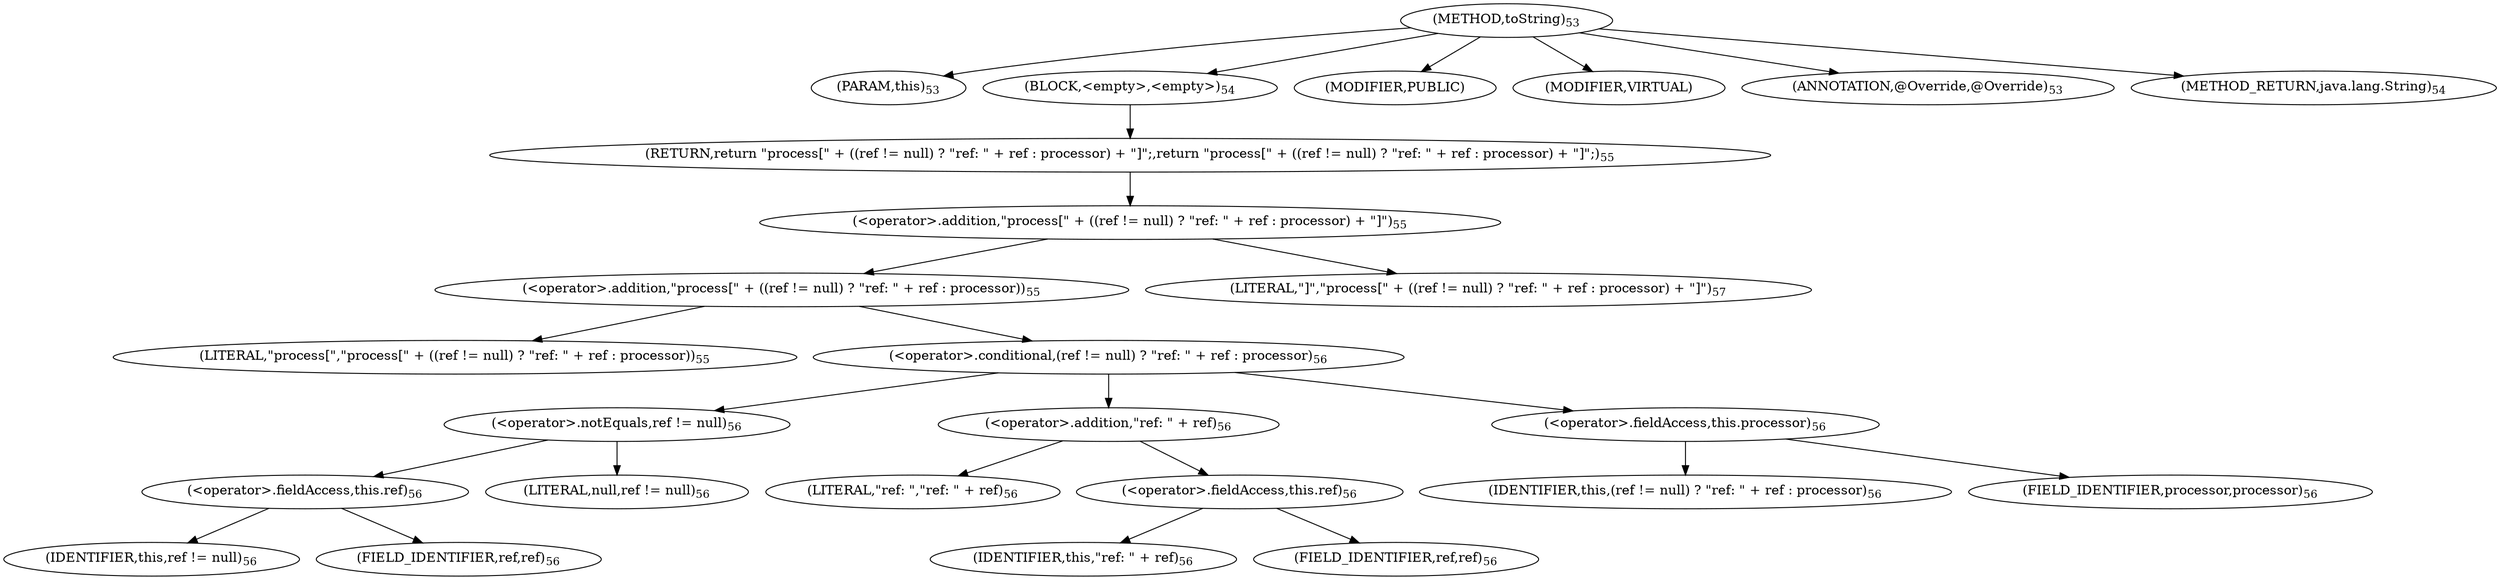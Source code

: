 digraph "toString" {  
"51" [label = <(METHOD,toString)<SUB>53</SUB>> ]
"52" [label = <(PARAM,this)<SUB>53</SUB>> ]
"53" [label = <(BLOCK,&lt;empty&gt;,&lt;empty&gt;)<SUB>54</SUB>> ]
"54" [label = <(RETURN,return &quot;process[&quot; + ((ref != null) ? &quot;ref: &quot; + ref : processor) + &quot;]&quot;;,return &quot;process[&quot; + ((ref != null) ? &quot;ref: &quot; + ref : processor) + &quot;]&quot;;)<SUB>55</SUB>> ]
"55" [label = <(&lt;operator&gt;.addition,&quot;process[&quot; + ((ref != null) ? &quot;ref: &quot; + ref : processor) + &quot;]&quot;)<SUB>55</SUB>> ]
"56" [label = <(&lt;operator&gt;.addition,&quot;process[&quot; + ((ref != null) ? &quot;ref: &quot; + ref : processor))<SUB>55</SUB>> ]
"57" [label = <(LITERAL,&quot;process[&quot;,&quot;process[&quot; + ((ref != null) ? &quot;ref: &quot; + ref : processor))<SUB>55</SUB>> ]
"58" [label = <(&lt;operator&gt;.conditional,(ref != null) ? &quot;ref: &quot; + ref : processor)<SUB>56</SUB>> ]
"59" [label = <(&lt;operator&gt;.notEquals,ref != null)<SUB>56</SUB>> ]
"60" [label = <(&lt;operator&gt;.fieldAccess,this.ref)<SUB>56</SUB>> ]
"61" [label = <(IDENTIFIER,this,ref != null)<SUB>56</SUB>> ]
"62" [label = <(FIELD_IDENTIFIER,ref,ref)<SUB>56</SUB>> ]
"63" [label = <(LITERAL,null,ref != null)<SUB>56</SUB>> ]
"64" [label = <(&lt;operator&gt;.addition,&quot;ref: &quot; + ref)<SUB>56</SUB>> ]
"65" [label = <(LITERAL,&quot;ref: &quot;,&quot;ref: &quot; + ref)<SUB>56</SUB>> ]
"66" [label = <(&lt;operator&gt;.fieldAccess,this.ref)<SUB>56</SUB>> ]
"67" [label = <(IDENTIFIER,this,&quot;ref: &quot; + ref)<SUB>56</SUB>> ]
"68" [label = <(FIELD_IDENTIFIER,ref,ref)<SUB>56</SUB>> ]
"69" [label = <(&lt;operator&gt;.fieldAccess,this.processor)<SUB>56</SUB>> ]
"70" [label = <(IDENTIFIER,this,(ref != null) ? &quot;ref: &quot; + ref : processor)<SUB>56</SUB>> ]
"71" [label = <(FIELD_IDENTIFIER,processor,processor)<SUB>56</SUB>> ]
"72" [label = <(LITERAL,&quot;]&quot;,&quot;process[&quot; + ((ref != null) ? &quot;ref: &quot; + ref : processor) + &quot;]&quot;)<SUB>57</SUB>> ]
"73" [label = <(MODIFIER,PUBLIC)> ]
"74" [label = <(MODIFIER,VIRTUAL)> ]
"75" [label = <(ANNOTATION,@Override,@Override)<SUB>53</SUB>> ]
"76" [label = <(METHOD_RETURN,java.lang.String)<SUB>54</SUB>> ]
  "51" -> "52" 
  "51" -> "53" 
  "51" -> "73" 
  "51" -> "74" 
  "51" -> "75" 
  "51" -> "76" 
  "53" -> "54" 
  "54" -> "55" 
  "55" -> "56" 
  "55" -> "72" 
  "56" -> "57" 
  "56" -> "58" 
  "58" -> "59" 
  "58" -> "64" 
  "58" -> "69" 
  "59" -> "60" 
  "59" -> "63" 
  "60" -> "61" 
  "60" -> "62" 
  "64" -> "65" 
  "64" -> "66" 
  "66" -> "67" 
  "66" -> "68" 
  "69" -> "70" 
  "69" -> "71" 
}
